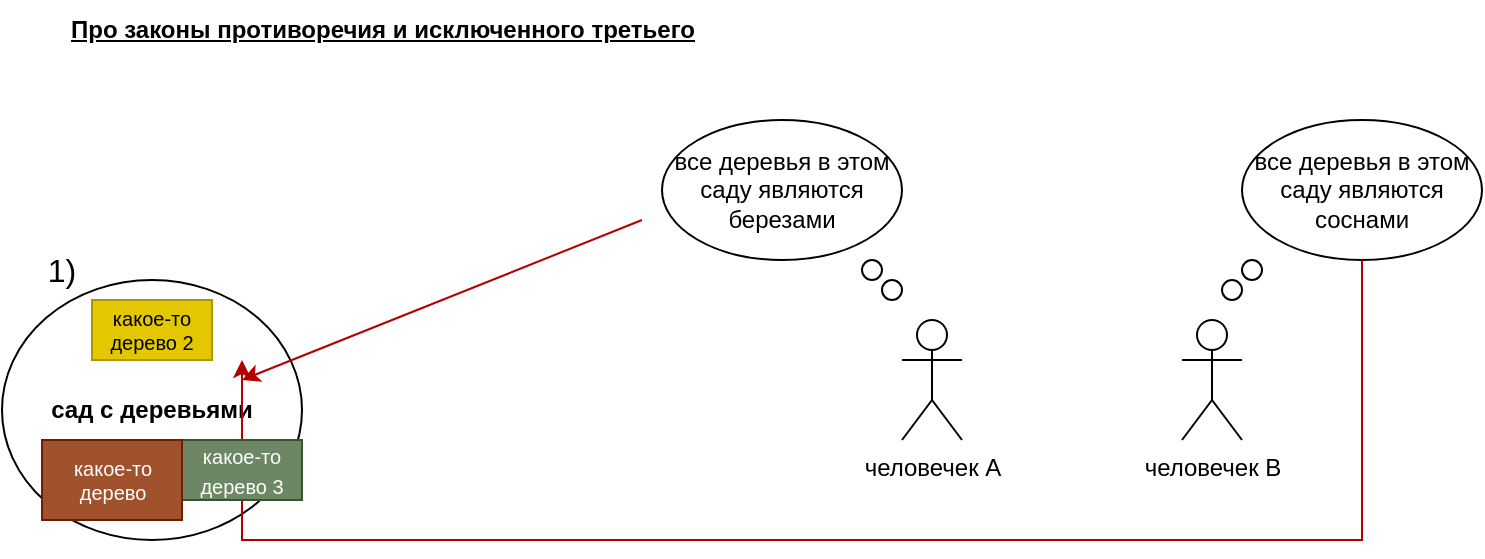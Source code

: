 <mxfile version="21.3.8" type="github">
  <diagram name="Page-1" id="wgitpYxdN2pJxEHEpN96">
    <mxGraphModel dx="1434" dy="796" grid="1" gridSize="10" guides="1" tooltips="1" connect="1" arrows="1" fold="1" page="1" pageScale="1" pageWidth="827" pageHeight="1169" math="0" shadow="0">
      <root>
        <mxCell id="0" />
        <mxCell id="1" parent="0" />
        <mxCell id="B_j3EpdOJUqCfYxPoUQe-1" value="&lt;b&gt;сад с деревьями&lt;/b&gt;" style="ellipse;whiteSpace=wrap;html=1;" vertex="1" parent="1">
          <mxGeometry x="10" y="150" width="150" height="130" as="geometry" />
        </mxCell>
        <mxCell id="B_j3EpdOJUqCfYxPoUQe-2" value="человечек А" style="shape=umlActor;verticalLabelPosition=bottom;verticalAlign=top;html=1;outlineConnect=0;" vertex="1" parent="1">
          <mxGeometry x="460" y="170" width="30" height="60" as="geometry" />
        </mxCell>
        <mxCell id="B_j3EpdOJUqCfYxPoUQe-5" value="человечек B" style="shape=umlActor;verticalLabelPosition=bottom;verticalAlign=top;html=1;outlineConnect=0;" vertex="1" parent="1">
          <mxGeometry x="600" y="170" width="30" height="60" as="geometry" />
        </mxCell>
        <mxCell id="B_j3EpdOJUqCfYxPoUQe-7" value="все деревья в этом саду являются березами" style="ellipse;whiteSpace=wrap;html=1;" vertex="1" parent="1">
          <mxGeometry x="340" y="70" width="120" height="70" as="geometry" />
        </mxCell>
        <mxCell id="B_j3EpdOJUqCfYxPoUQe-8" value="" style="ellipse;whiteSpace=wrap;html=1;" vertex="1" parent="1">
          <mxGeometry x="440" y="140" width="10" height="10" as="geometry" />
        </mxCell>
        <mxCell id="B_j3EpdOJUqCfYxPoUQe-9" value="" style="ellipse;whiteSpace=wrap;html=1;" vertex="1" parent="1">
          <mxGeometry x="450" y="150" width="10" height="10" as="geometry" />
        </mxCell>
        <mxCell id="B_j3EpdOJUqCfYxPoUQe-10" value="все деревья в этом саду являются соснами" style="ellipse;whiteSpace=wrap;html=1;" vertex="1" parent="1">
          <mxGeometry x="630" y="70" width="120" height="70" as="geometry" />
        </mxCell>
        <mxCell id="B_j3EpdOJUqCfYxPoUQe-11" value="" style="ellipse;whiteSpace=wrap;html=1;" vertex="1" parent="1">
          <mxGeometry x="620" y="150" width="10" height="10" as="geometry" />
        </mxCell>
        <mxCell id="B_j3EpdOJUqCfYxPoUQe-12" value="" style="ellipse;whiteSpace=wrap;html=1;" vertex="1" parent="1">
          <mxGeometry x="630" y="140" width="10" height="10" as="geometry" />
        </mxCell>
        <mxCell id="B_j3EpdOJUqCfYxPoUQe-17" value="&lt;font style=&quot;font-size: 16px;&quot;&gt;1)&lt;/font&gt;" style="text;html=1;strokeColor=none;fillColor=none;align=center;verticalAlign=middle;whiteSpace=wrap;rounded=0;" vertex="1" parent="1">
          <mxGeometry x="10" y="130" width="60" height="30" as="geometry" />
        </mxCell>
        <mxCell id="B_j3EpdOJUqCfYxPoUQe-18" value="&lt;b style=&quot;&quot;&gt;&lt;u style=&quot;&quot;&gt;Про законы противоречия и исключенного третьего&lt;/u&gt;&lt;/b&gt;" style="text;html=1;align=center;verticalAlign=middle;resizable=0;points=[];autosize=1;strokeColor=none;fillColor=none;" vertex="1" parent="1">
          <mxGeometry x="30" y="10" width="340" height="30" as="geometry" />
        </mxCell>
        <mxCell id="B_j3EpdOJUqCfYxPoUQe-19" value="" style="endArrow=classic;html=1;rounded=0;fillColor=#e51400;strokeColor=#B20000;" edge="1" parent="1">
          <mxGeometry width="50" height="50" relative="1" as="geometry">
            <mxPoint x="330" y="120" as="sourcePoint" />
            <mxPoint x="130" y="200" as="targetPoint" />
          </mxGeometry>
        </mxCell>
        <mxCell id="B_j3EpdOJUqCfYxPoUQe-20" value="" style="endArrow=classic;html=1;rounded=0;fillColor=#e51400;strokeColor=#B20000;exitX=0.5;exitY=1;exitDx=0;exitDy=0;" edge="1" parent="1" source="B_j3EpdOJUqCfYxPoUQe-10">
          <mxGeometry width="50" height="50" relative="1" as="geometry">
            <mxPoint x="640" y="150" as="sourcePoint" />
            <mxPoint x="130" y="190" as="targetPoint" />
            <Array as="points">
              <mxPoint x="690" y="280" />
              <mxPoint x="360" y="280" />
              <mxPoint x="130" y="280" />
            </Array>
          </mxGeometry>
        </mxCell>
        <mxCell id="B_j3EpdOJUqCfYxPoUQe-48" value="какое-то дерево 2" style="text;html=1;strokeColor=#B09500;fillColor=#e3c800;align=center;verticalAlign=middle;whiteSpace=wrap;rounded=0;fontColor=#000000;fontSize=10;" vertex="1" parent="1">
          <mxGeometry x="55" y="160" width="60" height="30" as="geometry" />
        </mxCell>
        <mxCell id="B_j3EpdOJUqCfYxPoUQe-49" value="&lt;font style=&quot;font-size: 10px;&quot;&gt;какое-то дерево 3&lt;/font&gt;" style="text;html=1;strokeColor=#3A5431;fillColor=#6d8764;align=center;verticalAlign=middle;whiteSpace=wrap;rounded=0;fontColor=#ffffff;" vertex="1" parent="1">
          <mxGeometry x="100" y="230" width="60" height="30" as="geometry" />
        </mxCell>
        <mxCell id="B_j3EpdOJUqCfYxPoUQe-52" value="какое-то &lt;br&gt;дерево" style="text;html=1;align=center;verticalAlign=middle;resizable=0;points=[];autosize=1;strokeColor=#6D1F00;fillColor=#a0522d;fontColor=#ffffff;fontSize=10;" vertex="1" parent="1">
          <mxGeometry x="30" y="230" width="70" height="40" as="geometry" />
        </mxCell>
      </root>
    </mxGraphModel>
  </diagram>
</mxfile>
